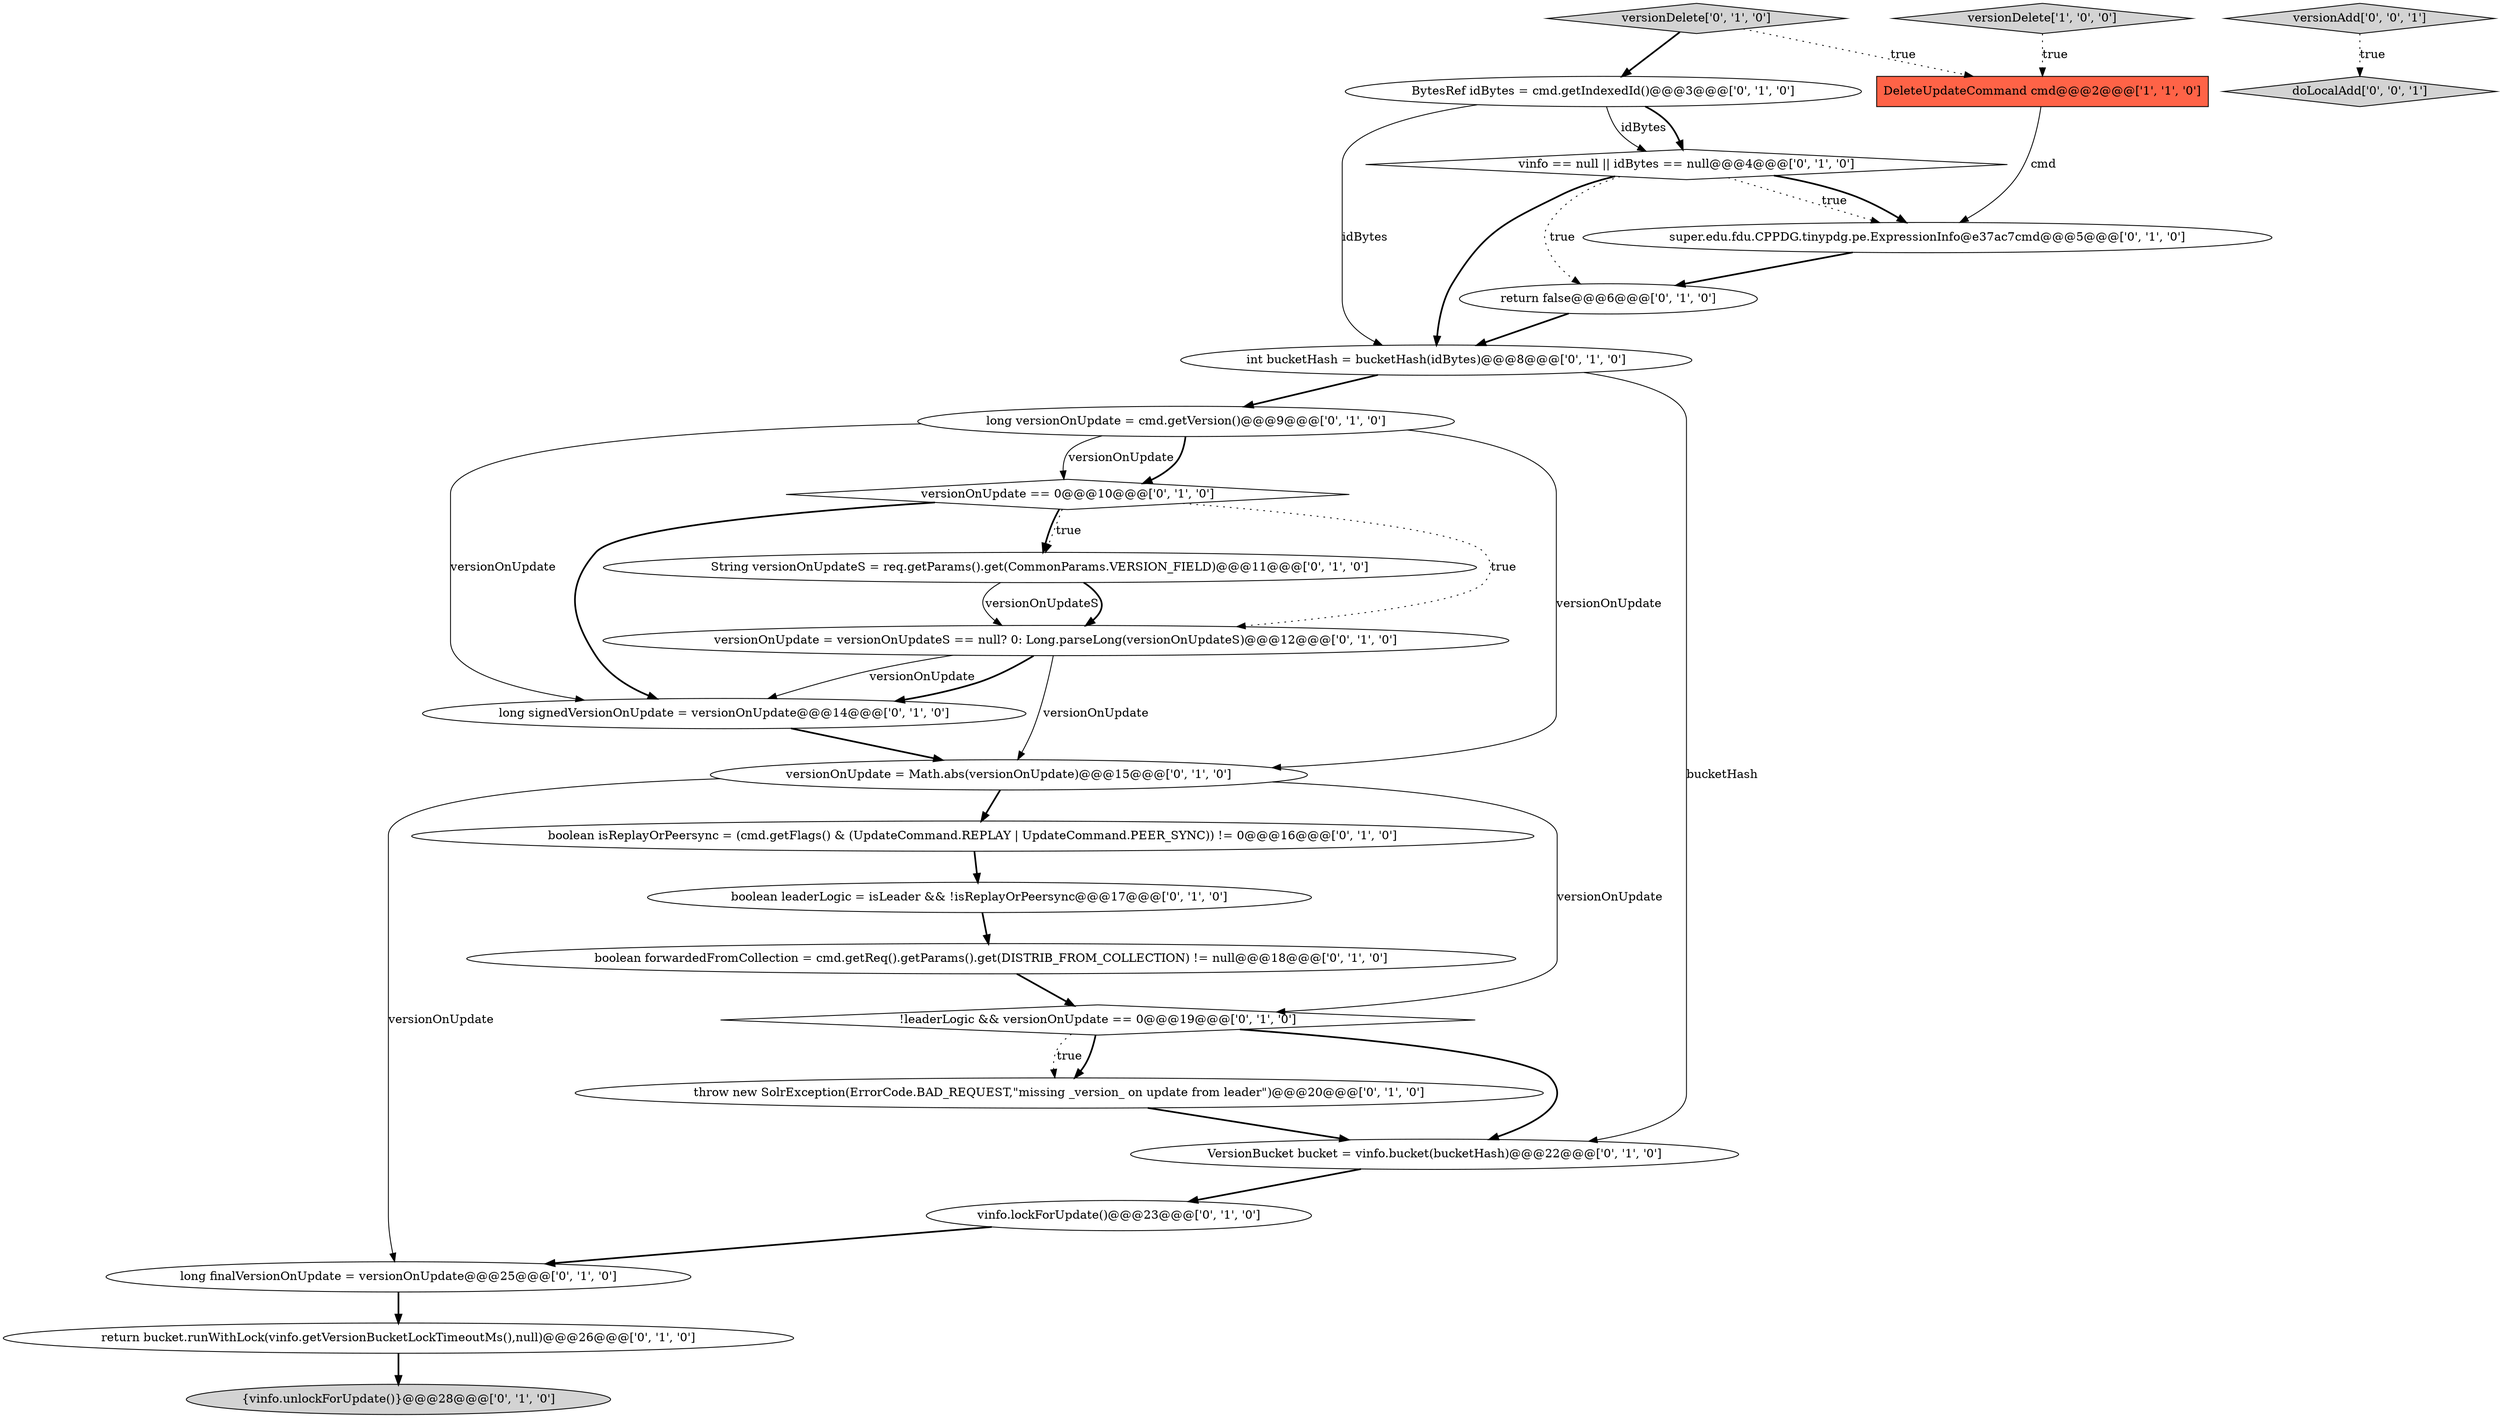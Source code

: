 digraph {
9 [style = filled, label = "!leaderLogic && versionOnUpdate == 0@@@19@@@['0', '1', '0']", fillcolor = white, shape = diamond image = "AAA0AAABBB2BBB"];
10 [style = filled, label = "VersionBucket bucket = vinfo.bucket(bucketHash)@@@22@@@['0', '1', '0']", fillcolor = white, shape = ellipse image = "AAA0AAABBB2BBB"];
2 [style = filled, label = "return bucket.runWithLock(vinfo.getVersionBucketLockTimeoutMs(),null)@@@26@@@['0', '1', '0']", fillcolor = white, shape = ellipse image = "AAA1AAABBB2BBB"];
18 [style = filled, label = "long versionOnUpdate = cmd.getVersion()@@@9@@@['0', '1', '0']", fillcolor = white, shape = ellipse image = "AAA0AAABBB2BBB"];
24 [style = filled, label = "versionAdd['0', '0', '1']", fillcolor = lightgray, shape = diamond image = "AAA0AAABBB3BBB"];
17 [style = filled, label = "super.edu.fdu.CPPDG.tinypdg.pe.ExpressionInfo@e37ac7cmd@@@5@@@['0', '1', '0']", fillcolor = white, shape = ellipse image = "AAA0AAABBB2BBB"];
22 [style = filled, label = "BytesRef idBytes = cmd.getIndexedId()@@@3@@@['0', '1', '0']", fillcolor = white, shape = ellipse image = "AAA0AAABBB2BBB"];
12 [style = filled, label = "String versionOnUpdateS = req.getParams().get(CommonParams.VERSION_FIELD)@@@11@@@['0', '1', '0']", fillcolor = white, shape = ellipse image = "AAA0AAABBB2BBB"];
23 [style = filled, label = "vinfo == null || idBytes == null@@@4@@@['0', '1', '0']", fillcolor = white, shape = diamond image = "AAA0AAABBB2BBB"];
7 [style = filled, label = "boolean isReplayOrPeersync = (cmd.getFlags() & (UpdateCommand.REPLAY | UpdateCommand.PEER_SYNC)) != 0@@@16@@@['0', '1', '0']", fillcolor = white, shape = ellipse image = "AAA0AAABBB2BBB"];
14 [style = filled, label = "long signedVersionOnUpdate = versionOnUpdate@@@14@@@['0', '1', '0']", fillcolor = white, shape = ellipse image = "AAA0AAABBB2BBB"];
1 [style = filled, label = "DeleteUpdateCommand cmd@@@2@@@['1', '1', '0']", fillcolor = tomato, shape = box image = "AAA0AAABBB1BBB"];
3 [style = filled, label = "versionDelete['0', '1', '0']", fillcolor = lightgray, shape = diamond image = "AAA0AAABBB2BBB"];
13 [style = filled, label = "versionOnUpdate = versionOnUpdateS == null? 0: Long.parseLong(versionOnUpdateS)@@@12@@@['0', '1', '0']", fillcolor = white, shape = ellipse image = "AAA0AAABBB2BBB"];
6 [style = filled, label = "long finalVersionOnUpdate = versionOnUpdate@@@25@@@['0', '1', '0']", fillcolor = white, shape = ellipse image = "AAA1AAABBB2BBB"];
15 [style = filled, label = "boolean forwardedFromCollection = cmd.getReq().getParams().get(DISTRIB_FROM_COLLECTION) != null@@@18@@@['0', '1', '0']", fillcolor = white, shape = ellipse image = "AAA0AAABBB2BBB"];
19 [style = filled, label = "vinfo.lockForUpdate()@@@23@@@['0', '1', '0']", fillcolor = white, shape = ellipse image = "AAA0AAABBB2BBB"];
11 [style = filled, label = "versionOnUpdate == 0@@@10@@@['0', '1', '0']", fillcolor = white, shape = diamond image = "AAA0AAABBB2BBB"];
16 [style = filled, label = "return false@@@6@@@['0', '1', '0']", fillcolor = white, shape = ellipse image = "AAA0AAABBB2BBB"];
5 [style = filled, label = "versionOnUpdate = Math.abs(versionOnUpdate)@@@15@@@['0', '1', '0']", fillcolor = white, shape = ellipse image = "AAA0AAABBB2BBB"];
25 [style = filled, label = "doLocalAdd['0', '0', '1']", fillcolor = lightgray, shape = diamond image = "AAA0AAABBB3BBB"];
8 [style = filled, label = "int bucketHash = bucketHash(idBytes)@@@8@@@['0', '1', '0']", fillcolor = white, shape = ellipse image = "AAA0AAABBB2BBB"];
0 [style = filled, label = "versionDelete['1', '0', '0']", fillcolor = lightgray, shape = diamond image = "AAA0AAABBB1BBB"];
4 [style = filled, label = "throw new SolrException(ErrorCode.BAD_REQUEST,\"missing _version_ on update from leader\")@@@20@@@['0', '1', '0']", fillcolor = white, shape = ellipse image = "AAA0AAABBB2BBB"];
21 [style = filled, label = "boolean leaderLogic = isLeader && !isReplayOrPeersync@@@17@@@['0', '1', '0']", fillcolor = white, shape = ellipse image = "AAA0AAABBB2BBB"];
20 [style = filled, label = "{vinfo.unlockForUpdate()}@@@28@@@['0', '1', '0']", fillcolor = lightgray, shape = ellipse image = "AAA0AAABBB2BBB"];
14->5 [style = bold, label=""];
0->1 [style = dotted, label="true"];
5->7 [style = bold, label=""];
19->6 [style = bold, label=""];
11->12 [style = bold, label=""];
15->9 [style = bold, label=""];
22->23 [style = solid, label="idBytes"];
21->15 [style = bold, label=""];
11->12 [style = dotted, label="true"];
9->4 [style = bold, label=""];
3->1 [style = dotted, label="true"];
5->6 [style = solid, label="versionOnUpdate"];
18->14 [style = solid, label="versionOnUpdate"];
12->13 [style = solid, label="versionOnUpdateS"];
18->5 [style = solid, label="versionOnUpdate"];
13->14 [style = solid, label="versionOnUpdate"];
16->8 [style = bold, label=""];
13->5 [style = solid, label="versionOnUpdate"];
1->17 [style = solid, label="cmd"];
7->21 [style = bold, label=""];
18->11 [style = solid, label="versionOnUpdate"];
11->14 [style = bold, label=""];
6->2 [style = bold, label=""];
12->13 [style = bold, label=""];
10->19 [style = bold, label=""];
8->18 [style = bold, label=""];
5->9 [style = solid, label="versionOnUpdate"];
23->17 [style = dotted, label="true"];
23->8 [style = bold, label=""];
2->20 [style = bold, label=""];
9->4 [style = dotted, label="true"];
4->10 [style = bold, label=""];
3->22 [style = bold, label=""];
24->25 [style = dotted, label="true"];
22->8 [style = solid, label="idBytes"];
22->23 [style = bold, label=""];
11->13 [style = dotted, label="true"];
13->14 [style = bold, label=""];
8->10 [style = solid, label="bucketHash"];
23->17 [style = bold, label=""];
17->16 [style = bold, label=""];
23->16 [style = dotted, label="true"];
18->11 [style = bold, label=""];
9->10 [style = bold, label=""];
}
